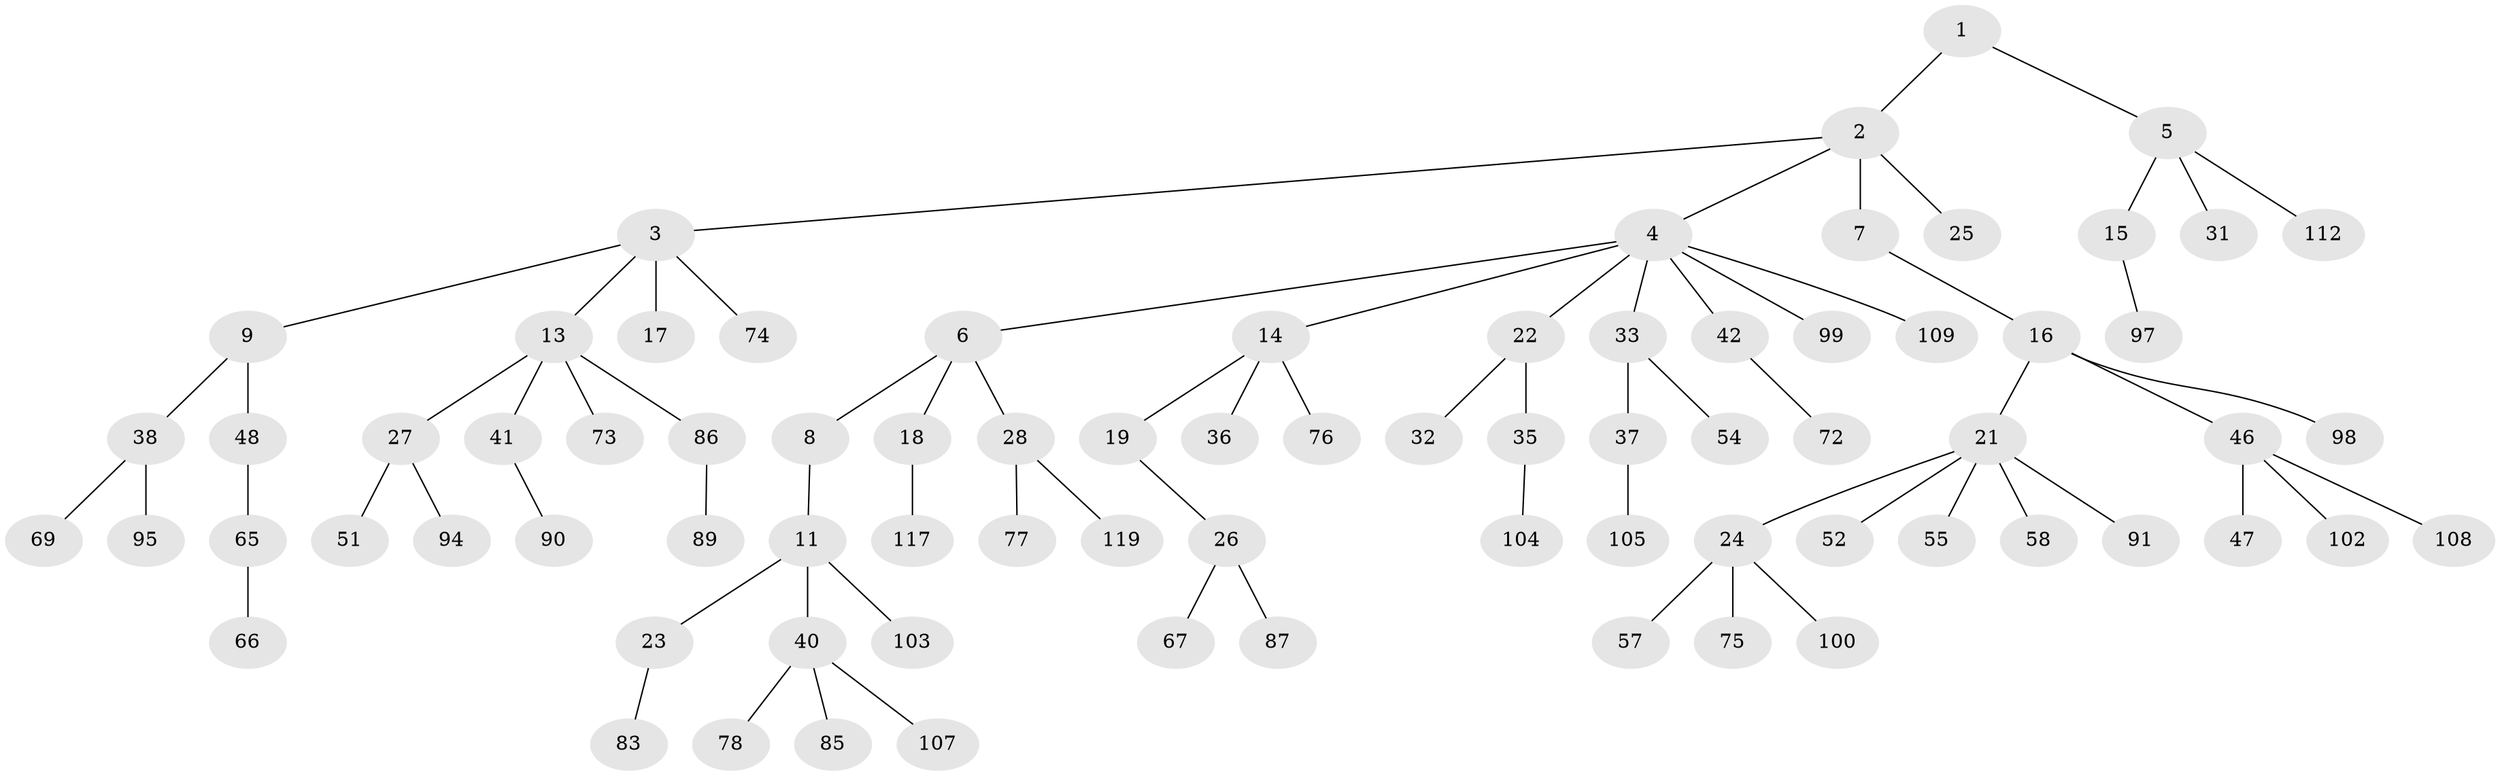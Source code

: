 // Generated by graph-tools (version 1.1) at 2025/24/03/03/25 07:24:07]
// undirected, 78 vertices, 77 edges
graph export_dot {
graph [start="1"]
  node [color=gray90,style=filled];
  1 [super="+96"];
  2 [super="+64"];
  3 [super="+44"];
  4 [super="+12"];
  5 [super="+106"];
  6 [super="+110"];
  7 [super="+68"];
  8 [super="+56"];
  9 [super="+10"];
  11;
  13 [super="+45"];
  14 [super="+39"];
  15 [super="+62"];
  16 [super="+29"];
  17;
  18 [super="+20"];
  19 [super="+82"];
  21 [super="+88"];
  22 [super="+60"];
  23 [super="+79"];
  24 [super="+61"];
  25 [super="+81"];
  26 [super="+30"];
  27 [super="+50"];
  28 [super="+71"];
  31;
  32 [super="+63"];
  33 [super="+34"];
  35;
  36 [super="+115"];
  37;
  38 [super="+70"];
  40 [super="+43"];
  41;
  42 [super="+49"];
  46 [super="+59"];
  47 [super="+113"];
  48 [super="+53"];
  51 [super="+84"];
  52;
  54;
  55 [super="+80"];
  57;
  58;
  65;
  66;
  67 [super="+111"];
  69 [super="+116"];
  72;
  73;
  74;
  75;
  76;
  77;
  78 [super="+118"];
  83;
  85;
  86 [super="+93"];
  87;
  89;
  90 [super="+92"];
  91;
  94;
  95;
  97;
  98;
  99 [super="+101"];
  100;
  102;
  103;
  104 [super="+114"];
  105;
  107;
  108;
  109;
  112;
  117;
  119;
  1 -- 2;
  1 -- 5;
  2 -- 3;
  2 -- 4;
  2 -- 7;
  2 -- 25;
  3 -- 9;
  3 -- 13;
  3 -- 17;
  3 -- 74;
  4 -- 6;
  4 -- 14;
  4 -- 33;
  4 -- 42;
  4 -- 109;
  4 -- 99;
  4 -- 22;
  5 -- 15;
  5 -- 31;
  5 -- 112;
  6 -- 8;
  6 -- 18;
  6 -- 28;
  7 -- 16;
  8 -- 11;
  9 -- 48;
  9 -- 38;
  11 -- 23;
  11 -- 40;
  11 -- 103;
  13 -- 27;
  13 -- 41;
  13 -- 73;
  13 -- 86;
  14 -- 19;
  14 -- 36;
  14 -- 76;
  15 -- 97;
  16 -- 21;
  16 -- 46;
  16 -- 98;
  18 -- 117;
  19 -- 26;
  21 -- 24;
  21 -- 52;
  21 -- 55;
  21 -- 58;
  21 -- 91;
  22 -- 32;
  22 -- 35;
  23 -- 83;
  24 -- 57;
  24 -- 75;
  24 -- 100;
  26 -- 67;
  26 -- 87;
  27 -- 51;
  27 -- 94;
  28 -- 77;
  28 -- 119;
  33 -- 37;
  33 -- 54;
  35 -- 104;
  37 -- 105;
  38 -- 69;
  38 -- 95;
  40 -- 78;
  40 -- 107;
  40 -- 85;
  41 -- 90;
  42 -- 72;
  46 -- 47;
  46 -- 102;
  46 -- 108;
  48 -- 65;
  65 -- 66;
  86 -- 89;
}
